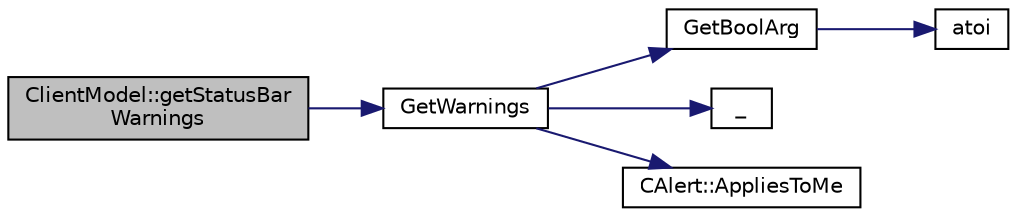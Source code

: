 digraph "ClientModel::getStatusBarWarnings"
{
  edge [fontname="Helvetica",fontsize="10",labelfontname="Helvetica",labelfontsize="10"];
  node [fontname="Helvetica",fontsize="10",shape=record];
  rankdir="LR";
  Node91 [label="ClientModel::getStatusBar\lWarnings",height=0.2,width=0.4,color="black", fillcolor="grey75", style="filled", fontcolor="black"];
  Node91 -> Node92 [color="midnightblue",fontsize="10",style="solid",fontname="Helvetica"];
  Node92 [label="GetWarnings",height=0.2,width=0.4,color="black", fillcolor="white", style="filled",URL="$df/d0a/main_8cpp.html#a70b1d1b79f1c760e65c960713b87b732"];
  Node92 -> Node93 [color="midnightblue",fontsize="10",style="solid",fontname="Helvetica"];
  Node93 [label="GetBoolArg",height=0.2,width=0.4,color="black", fillcolor="white", style="filled",URL="$df/d2d/util_8cpp.html#a64d956f1dda7f9a80ab5d594532b906d",tooltip="Return boolean argument or default value. "];
  Node93 -> Node94 [color="midnightblue",fontsize="10",style="solid",fontname="Helvetica"];
  Node94 [label="atoi",height=0.2,width=0.4,color="black", fillcolor="white", style="filled",URL="$d8/d3c/util_8h.html#aa5ce96ec36f4413f820cec9c1831c070"];
  Node92 -> Node95 [color="midnightblue",fontsize="10",style="solid",fontname="Helvetica"];
  Node95 [label="_",height=0.2,width=0.4,color="black", fillcolor="white", style="filled",URL="$d9/d6d/ui__interface_8h.html#aad133bb6103b53cebf03fd01e2f11ba1",tooltip="Translation function: Call Translate signal on UI interface, which returns a boost::optional result..."];
  Node92 -> Node96 [color="midnightblue",fontsize="10",style="solid",fontname="Helvetica"];
  Node96 [label="CAlert::AppliesToMe",height=0.2,width=0.4,color="black", fillcolor="white", style="filled",URL="$db/dff/class_c_alert.html#aba79cc9e957446fe93f05cb18f12b24b"];
}
